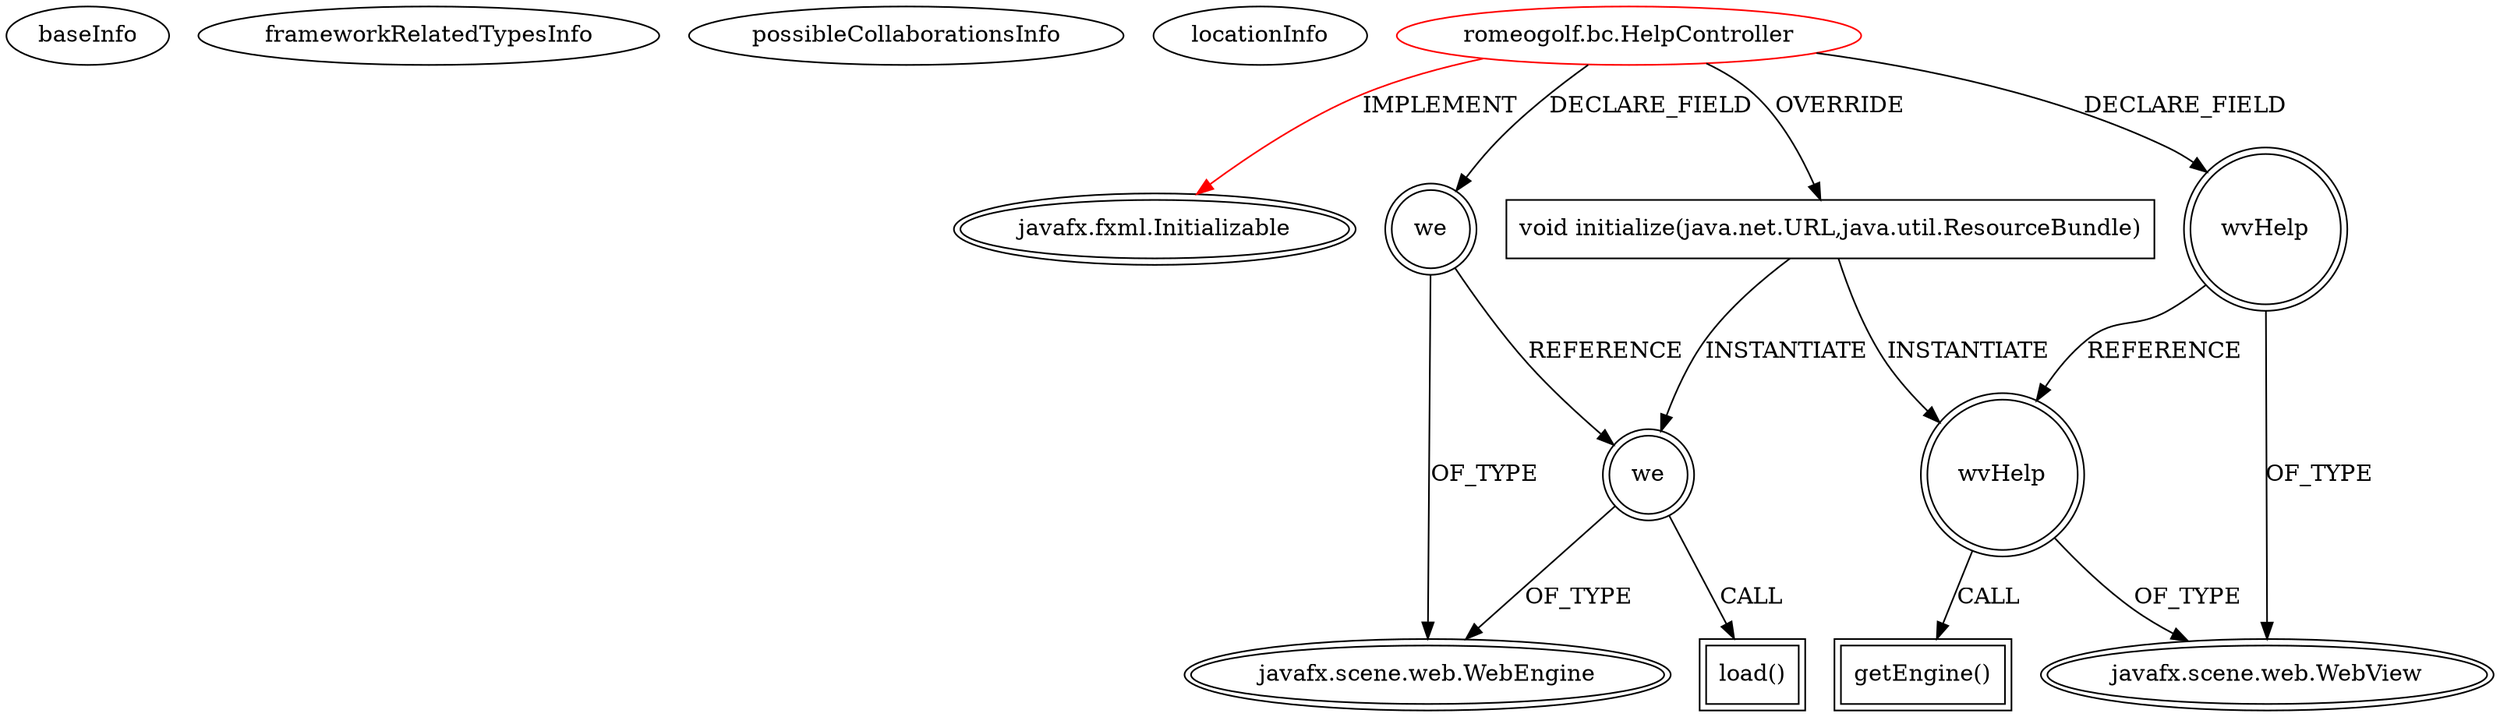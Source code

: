 digraph {
baseInfo[graphId=1141,category="extension_graph",isAnonymous=false,possibleRelation=false]
frameworkRelatedTypesInfo[0="javafx.fxml.Initializable"]
possibleCollaborationsInfo[]
locationInfo[projectName="RomeoGolf-BC",filePath="/RomeoGolf-BC/BC-master/src/romeogolf/bc/HelpController.java",contextSignature="HelpController",graphId="1141"]
0[label="romeogolf.bc.HelpController",vertexType="ROOT_CLIENT_CLASS_DECLARATION",isFrameworkType=false,color=red]
1[label="javafx.fxml.Initializable",vertexType="FRAMEWORK_INTERFACE_TYPE",isFrameworkType=true,peripheries=2]
2[label="we",vertexType="FIELD_DECLARATION",isFrameworkType=true,peripheries=2,shape=circle]
3[label="javafx.scene.web.WebEngine",vertexType="FRAMEWORK_CLASS_TYPE",isFrameworkType=true,peripheries=2]
4[label="wvHelp",vertexType="FIELD_DECLARATION",isFrameworkType=true,peripheries=2,shape=circle]
5[label="javafx.scene.web.WebView",vertexType="FRAMEWORK_CLASS_TYPE",isFrameworkType=true,peripheries=2]
6[label="void initialize(java.net.URL,java.util.ResourceBundle)",vertexType="OVERRIDING_METHOD_DECLARATION",isFrameworkType=false,shape=box]
7[label="wvHelp",vertexType="VARIABLE_EXPRESION",isFrameworkType=true,peripheries=2,shape=circle]
8[label="getEngine()",vertexType="INSIDE_CALL",isFrameworkType=true,peripheries=2,shape=box]
10[label="we",vertexType="VARIABLE_EXPRESION",isFrameworkType=true,peripheries=2,shape=circle]
11[label="load()",vertexType="INSIDE_CALL",isFrameworkType=true,peripheries=2,shape=box]
0->1[label="IMPLEMENT",color=red]
0->2[label="DECLARE_FIELD"]
2->3[label="OF_TYPE"]
0->4[label="DECLARE_FIELD"]
4->5[label="OF_TYPE"]
0->6[label="OVERRIDE"]
6->7[label="INSTANTIATE"]
4->7[label="REFERENCE"]
7->5[label="OF_TYPE"]
7->8[label="CALL"]
6->10[label="INSTANTIATE"]
2->10[label="REFERENCE"]
10->3[label="OF_TYPE"]
10->11[label="CALL"]
}
